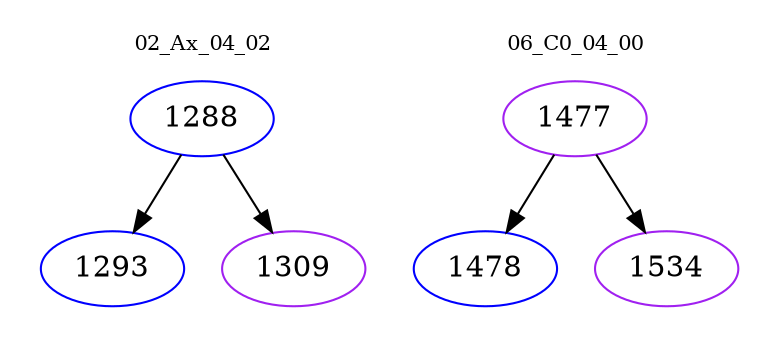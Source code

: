 digraph{
subgraph cluster_0 {
color = white
label = "02_Ax_04_02";
fontsize=10;
T0_1288 [label="1288", color="blue"]
T0_1288 -> T0_1293 [color="black"]
T0_1293 [label="1293", color="blue"]
T0_1288 -> T0_1309 [color="black"]
T0_1309 [label="1309", color="purple"]
}
subgraph cluster_1 {
color = white
label = "06_C0_04_00";
fontsize=10;
T1_1477 [label="1477", color="purple"]
T1_1477 -> T1_1478 [color="black"]
T1_1478 [label="1478", color="blue"]
T1_1477 -> T1_1534 [color="black"]
T1_1534 [label="1534", color="purple"]
}
}
